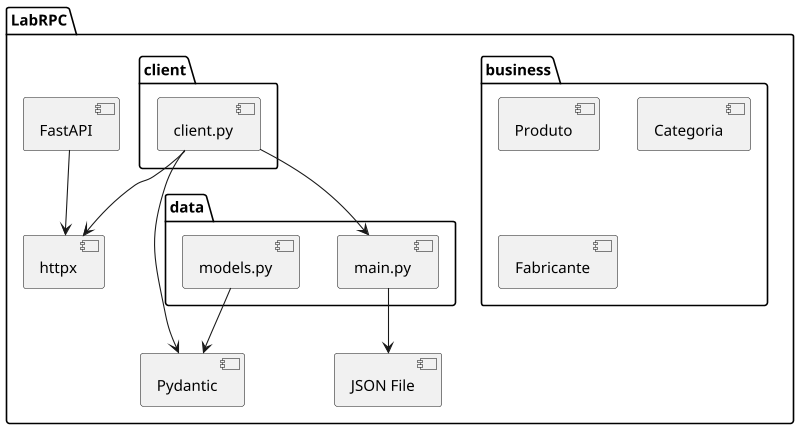 @startuml
skinparam componentStyle uml2
scale 800 width

package "LabRPC" {
    [FastAPI] as FastAPI
    [Pydantic] as Pydantic
    [httpx] as Httpx
    [JSON File] as JsonFile

    package "business" {
        [Produto]
        [Categoria]
        [Fabricante]
    }

    package "client" {
        [client.py]
    }

    package "data" {
        [main.py]
        [models.py]
    }

    FastAPI --> Httpx
    main.py --> JsonFile
    models.py --> Pydantic
    client.py --> Httpx
    client.py --> Pydantic
    client.py --> main.py
}

@enduml
